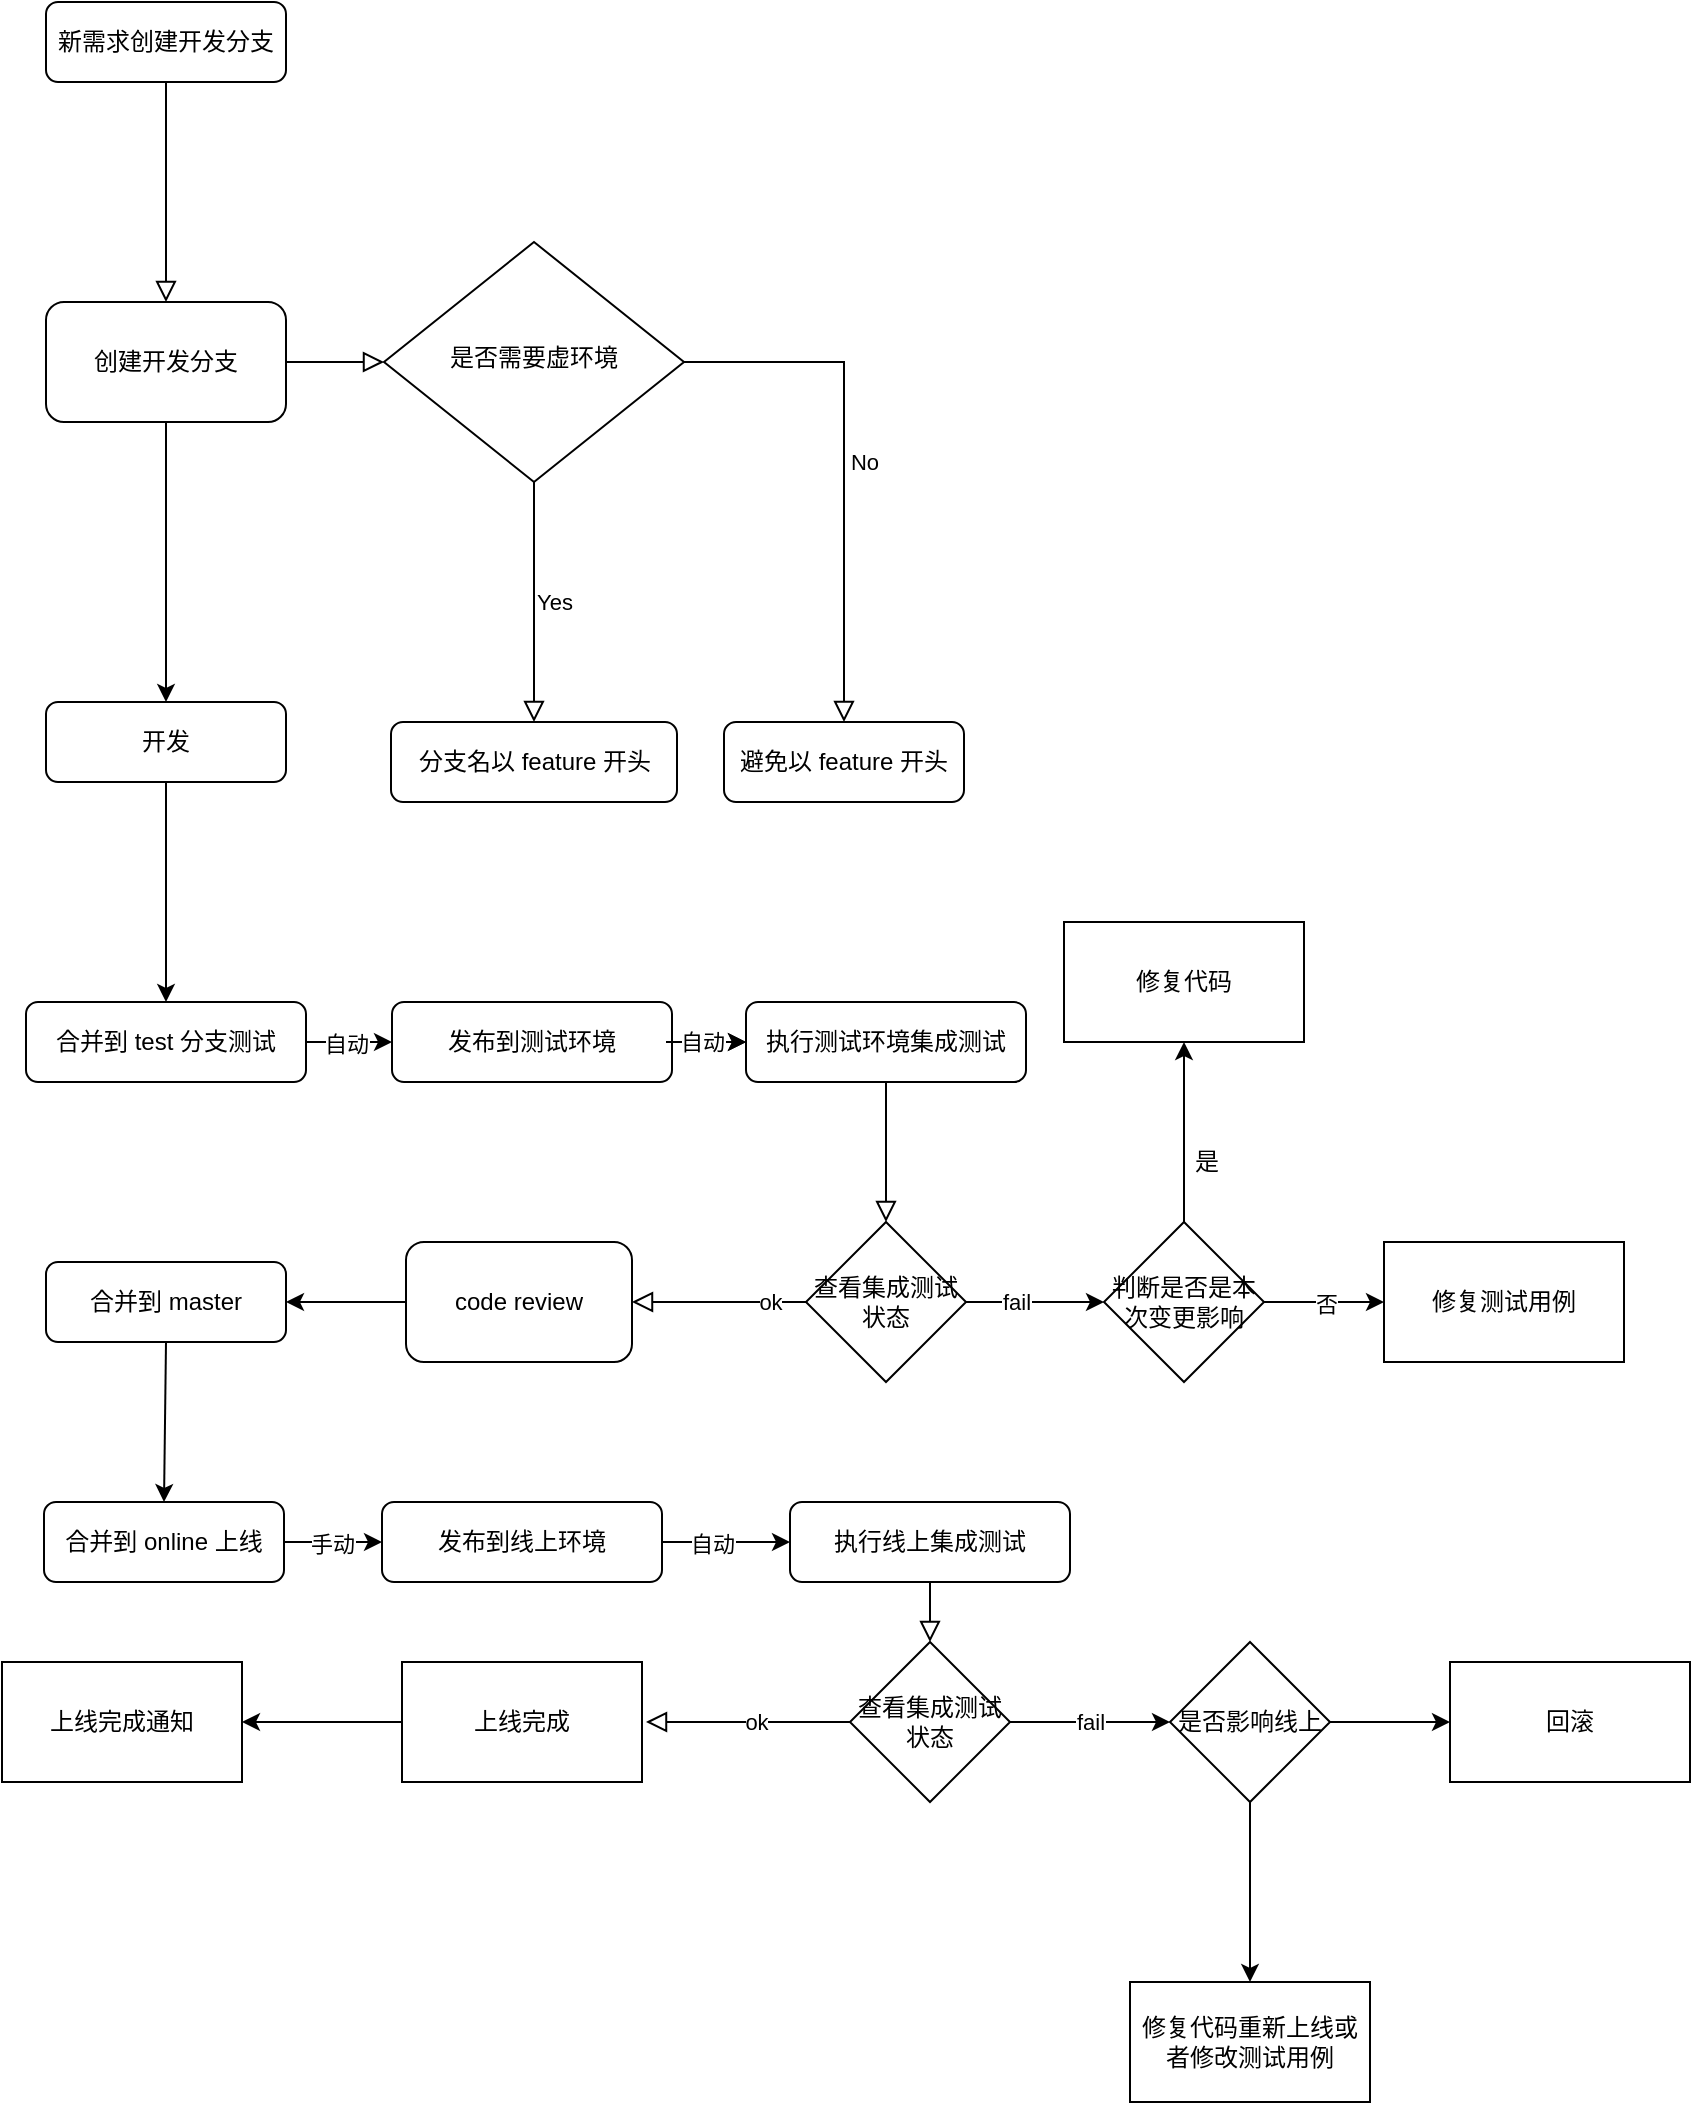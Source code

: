 <mxfile version="21.0.6" type="github">
  <diagram id="C5RBs43oDa-KdzZeNtuy" name="Page-1">
    <mxGraphModel dx="2102" dy="1173" grid="1" gridSize="10" guides="1" tooltips="1" connect="1" arrows="1" fold="1" page="1" pageScale="1" pageWidth="827" pageHeight="1169" math="0" shadow="0">
      <root>
        <mxCell id="WIyWlLk6GJQsqaUBKTNV-0" />
        <mxCell id="WIyWlLk6GJQsqaUBKTNV-1" parent="WIyWlLk6GJQsqaUBKTNV-0" />
        <mxCell id="WIyWlLk6GJQsqaUBKTNV-2" value="" style="rounded=0;html=1;jettySize=auto;orthogonalLoop=1;fontSize=11;endArrow=block;endFill=0;endSize=8;strokeWidth=1;shadow=0;labelBackgroundColor=none;edgeStyle=orthogonalEdgeStyle;entryX=0.5;entryY=0;entryDx=0;entryDy=0;" parent="WIyWlLk6GJQsqaUBKTNV-1" source="WIyWlLk6GJQsqaUBKTNV-3" target="bBfaDSPvjs4iBAGI9TxI-4" edge="1">
          <mxGeometry relative="1" as="geometry" />
        </mxCell>
        <mxCell id="WIyWlLk6GJQsqaUBKTNV-3" value="新需求创建开发分支" style="rounded=1;whiteSpace=wrap;html=1;fontSize=12;glass=0;strokeWidth=1;shadow=0;" parent="WIyWlLk6GJQsqaUBKTNV-1" vertex="1">
          <mxGeometry x="230" y="260" width="120" height="40" as="geometry" />
        </mxCell>
        <mxCell id="WIyWlLk6GJQsqaUBKTNV-5" value="No" style="edgeStyle=orthogonalEdgeStyle;rounded=0;html=1;jettySize=auto;orthogonalLoop=1;fontSize=11;endArrow=block;endFill=0;endSize=8;strokeWidth=1;shadow=0;labelBackgroundColor=none;" parent="WIyWlLk6GJQsqaUBKTNV-1" source="WIyWlLk6GJQsqaUBKTNV-6" target="WIyWlLk6GJQsqaUBKTNV-7" edge="1">
          <mxGeometry y="10" relative="1" as="geometry">
            <mxPoint as="offset" />
          </mxGeometry>
        </mxCell>
        <mxCell id="WIyWlLk6GJQsqaUBKTNV-6" value="是否需要虚环境" style="rhombus;whiteSpace=wrap;html=1;shadow=0;fontFamily=Helvetica;fontSize=12;align=center;strokeWidth=1;spacing=6;spacingTop=-4;" parent="WIyWlLk6GJQsqaUBKTNV-1" vertex="1">
          <mxGeometry x="399" y="380" width="150" height="120" as="geometry" />
        </mxCell>
        <mxCell id="WIyWlLk6GJQsqaUBKTNV-7" value="避免以 feature 开头" style="rounded=1;whiteSpace=wrap;html=1;fontSize=12;glass=0;strokeWidth=1;shadow=0;" parent="WIyWlLk6GJQsqaUBKTNV-1" vertex="1">
          <mxGeometry x="569" y="620" width="120" height="40" as="geometry" />
        </mxCell>
        <mxCell id="WIyWlLk6GJQsqaUBKTNV-11" value="开发" style="rounded=1;whiteSpace=wrap;html=1;fontSize=12;glass=0;strokeWidth=1;shadow=0;" parent="WIyWlLk6GJQsqaUBKTNV-1" vertex="1">
          <mxGeometry x="230" y="610" width="120" height="40" as="geometry" />
        </mxCell>
        <mxCell id="bBfaDSPvjs4iBAGI9TxI-4" value="创建开发分支" style="rounded=1;whiteSpace=wrap;html=1;" vertex="1" parent="WIyWlLk6GJQsqaUBKTNV-1">
          <mxGeometry x="230" y="410" width="120" height="60" as="geometry" />
        </mxCell>
        <mxCell id="bBfaDSPvjs4iBAGI9TxI-5" value="" style="rounded=0;html=1;jettySize=auto;orthogonalLoop=1;fontSize=11;endArrow=block;endFill=0;endSize=8;strokeWidth=1;shadow=0;labelBackgroundColor=none;edgeStyle=orthogonalEdgeStyle;exitX=1;exitY=0.5;exitDx=0;exitDy=0;entryX=0;entryY=0.5;entryDx=0;entryDy=0;" edge="1" parent="WIyWlLk6GJQsqaUBKTNV-1" source="bBfaDSPvjs4iBAGI9TxI-4" target="WIyWlLk6GJQsqaUBKTNV-6">
          <mxGeometry x="0.184" y="20" relative="1" as="geometry">
            <mxPoint as="offset" />
            <mxPoint x="290" y="690" as="sourcePoint" />
            <mxPoint x="290" y="800" as="targetPoint" />
            <Array as="points">
              <mxPoint x="369" y="440" />
              <mxPoint x="369" y="440" />
            </Array>
          </mxGeometry>
        </mxCell>
        <mxCell id="bBfaDSPvjs4iBAGI9TxI-6" value="分支名以 feature 开头" style="rounded=1;whiteSpace=wrap;html=1;" vertex="1" parent="WIyWlLk6GJQsqaUBKTNV-1">
          <mxGeometry x="402.5" y="620" width="143" height="40" as="geometry" />
        </mxCell>
        <mxCell id="bBfaDSPvjs4iBAGI9TxI-7" value="Yes" style="edgeStyle=orthogonalEdgeStyle;rounded=0;html=1;jettySize=auto;orthogonalLoop=1;fontSize=11;endArrow=block;endFill=0;endSize=8;strokeWidth=1;shadow=0;labelBackgroundColor=none;exitX=0.5;exitY=1;exitDx=0;exitDy=0;entryX=0.5;entryY=0;entryDx=0;entryDy=0;" edge="1" parent="WIyWlLk6GJQsqaUBKTNV-1" source="WIyWlLk6GJQsqaUBKTNV-6" target="bBfaDSPvjs4iBAGI9TxI-6">
          <mxGeometry y="10" relative="1" as="geometry">
            <mxPoint as="offset" />
            <mxPoint x="559" y="450" as="sourcePoint" />
            <mxPoint x="474" y="600" as="targetPoint" />
          </mxGeometry>
        </mxCell>
        <mxCell id="bBfaDSPvjs4iBAGI9TxI-10" value="合并到 test 分支测试" style="rounded=1;whiteSpace=wrap;html=1;fontSize=12;glass=0;strokeWidth=1;shadow=0;" vertex="1" parent="WIyWlLk6GJQsqaUBKTNV-1">
          <mxGeometry x="220" y="760" width="140" height="40" as="geometry" />
        </mxCell>
        <mxCell id="bBfaDSPvjs4iBAGI9TxI-11" value="合并到 master" style="rounded=1;whiteSpace=wrap;html=1;fontSize=12;glass=0;strokeWidth=1;shadow=0;" vertex="1" parent="WIyWlLk6GJQsqaUBKTNV-1">
          <mxGeometry x="230" y="890" width="120" height="40" as="geometry" />
        </mxCell>
        <mxCell id="bBfaDSPvjs4iBAGI9TxI-29" style="edgeStyle=orthogonalEdgeStyle;rounded=0;orthogonalLoop=1;jettySize=auto;html=1;exitX=1;exitY=0.5;exitDx=0;exitDy=0;" edge="1" parent="WIyWlLk6GJQsqaUBKTNV-1" source="bBfaDSPvjs4iBAGI9TxI-12">
          <mxGeometry relative="1" as="geometry">
            <mxPoint x="543" y="780" as="targetPoint" />
          </mxGeometry>
        </mxCell>
        <mxCell id="bBfaDSPvjs4iBAGI9TxI-62" value="" style="edgeStyle=orthogonalEdgeStyle;rounded=0;orthogonalLoop=1;jettySize=auto;html=1;" edge="1" parent="WIyWlLk6GJQsqaUBKTNV-1" source="bBfaDSPvjs4iBAGI9TxI-12" target="bBfaDSPvjs4iBAGI9TxI-13">
          <mxGeometry relative="1" as="geometry" />
        </mxCell>
        <mxCell id="bBfaDSPvjs4iBAGI9TxI-12" value="发布到测试环境" style="rounded=1;whiteSpace=wrap;html=1;fontSize=12;glass=0;strokeWidth=1;shadow=0;" vertex="1" parent="WIyWlLk6GJQsqaUBKTNV-1">
          <mxGeometry x="403" y="760" width="140" height="40" as="geometry" />
        </mxCell>
        <mxCell id="bBfaDSPvjs4iBAGI9TxI-13" value="执行测试环境集成测试" style="rounded=1;whiteSpace=wrap;html=1;fontSize=12;glass=0;strokeWidth=1;shadow=0;" vertex="1" parent="WIyWlLk6GJQsqaUBKTNV-1">
          <mxGeometry x="580" y="760" width="140" height="40" as="geometry" />
        </mxCell>
        <mxCell id="bBfaDSPvjs4iBAGI9TxI-14" value="合并到 online 上线" style="rounded=1;whiteSpace=wrap;html=1;fontSize=12;glass=0;strokeWidth=1;shadow=0;" vertex="1" parent="WIyWlLk6GJQsqaUBKTNV-1">
          <mxGeometry x="229" y="1010" width="120" height="40" as="geometry" />
        </mxCell>
        <mxCell id="bBfaDSPvjs4iBAGI9TxI-15" value="发布到线上环境" style="rounded=1;whiteSpace=wrap;html=1;fontSize=12;glass=0;strokeWidth=1;shadow=0;" vertex="1" parent="WIyWlLk6GJQsqaUBKTNV-1">
          <mxGeometry x="398" y="1010" width="140" height="40" as="geometry" />
        </mxCell>
        <mxCell id="bBfaDSPvjs4iBAGI9TxI-16" value="执行线上集成测试" style="rounded=1;whiteSpace=wrap;html=1;fontSize=12;glass=0;strokeWidth=1;shadow=0;" vertex="1" parent="WIyWlLk6GJQsqaUBKTNV-1">
          <mxGeometry x="602" y="1010" width="140" height="40" as="geometry" />
        </mxCell>
        <mxCell id="bBfaDSPvjs4iBAGI9TxI-21" value="" style="endArrow=classic;html=1;rounded=0;exitX=0.5;exitY=1;exitDx=0;exitDy=0;entryX=0.5;entryY=0;entryDx=0;entryDy=0;" edge="1" parent="WIyWlLk6GJQsqaUBKTNV-1" source="bBfaDSPvjs4iBAGI9TxI-4" target="WIyWlLk6GJQsqaUBKTNV-11">
          <mxGeometry width="50" height="50" relative="1" as="geometry">
            <mxPoint x="260" y="530" as="sourcePoint" />
            <mxPoint x="310" y="480" as="targetPoint" />
          </mxGeometry>
        </mxCell>
        <mxCell id="bBfaDSPvjs4iBAGI9TxI-24" value="" style="endArrow=classic;html=1;rounded=0;exitX=0.5;exitY=1;exitDx=0;exitDy=0;entryX=0.5;entryY=0;entryDx=0;entryDy=0;" edge="1" parent="WIyWlLk6GJQsqaUBKTNV-1" source="WIyWlLk6GJQsqaUBKTNV-11" target="bBfaDSPvjs4iBAGI9TxI-10">
          <mxGeometry width="50" height="50" relative="1" as="geometry">
            <mxPoint x="300" y="480" as="sourcePoint" />
            <mxPoint x="300" y="700" as="targetPoint" />
          </mxGeometry>
        </mxCell>
        <mxCell id="bBfaDSPvjs4iBAGI9TxI-26" value="" style="endArrow=classic;html=1;rounded=0;entryX=0.5;entryY=0;entryDx=0;entryDy=0;exitX=0.5;exitY=1;exitDx=0;exitDy=0;" edge="1" parent="WIyWlLk6GJQsqaUBKTNV-1" source="bBfaDSPvjs4iBAGI9TxI-11" target="bBfaDSPvjs4iBAGI9TxI-14">
          <mxGeometry width="50" height="50" relative="1" as="geometry">
            <mxPoint x="300" y="810" as="sourcePoint" />
            <mxPoint x="300" y="900" as="targetPoint" />
          </mxGeometry>
        </mxCell>
        <mxCell id="bBfaDSPvjs4iBAGI9TxI-27" value="" style="endArrow=classic;html=1;rounded=0;exitX=1;exitY=0.5;exitDx=0;exitDy=0;entryX=0;entryY=0.5;entryDx=0;entryDy=0;" edge="1" parent="WIyWlLk6GJQsqaUBKTNV-1" source="bBfaDSPvjs4iBAGI9TxI-10" target="bBfaDSPvjs4iBAGI9TxI-12">
          <mxGeometry width="50" height="50" relative="1" as="geometry">
            <mxPoint x="370" y="820" as="sourcePoint" />
            <mxPoint x="420" y="770" as="targetPoint" />
          </mxGeometry>
        </mxCell>
        <mxCell id="bBfaDSPvjs4iBAGI9TxI-61" value="自动" style="edgeLabel;html=1;align=center;verticalAlign=middle;resizable=0;points=[];" vertex="1" connectable="0" parent="bBfaDSPvjs4iBAGI9TxI-27">
          <mxGeometry x="-0.07" relative="1" as="geometry">
            <mxPoint y="1" as="offset" />
          </mxGeometry>
        </mxCell>
        <mxCell id="bBfaDSPvjs4iBAGI9TxI-28" value="" style="endArrow=classic;html=1;rounded=0;entryX=0;entryY=0.5;entryDx=0;entryDy=0;" edge="1" parent="WIyWlLk6GJQsqaUBKTNV-1" target="bBfaDSPvjs4iBAGI9TxI-13">
          <mxGeometry width="50" height="50" relative="1" as="geometry">
            <mxPoint x="540" y="780" as="sourcePoint" />
            <mxPoint x="413" y="790" as="targetPoint" />
          </mxGeometry>
        </mxCell>
        <mxCell id="bBfaDSPvjs4iBAGI9TxI-63" value="自动" style="edgeLabel;html=1;align=center;verticalAlign=middle;resizable=0;points=[];" vertex="1" connectable="0" parent="bBfaDSPvjs4iBAGI9TxI-28">
          <mxGeometry x="-0.1" y="1" relative="1" as="geometry">
            <mxPoint y="1" as="offset" />
          </mxGeometry>
        </mxCell>
        <mxCell id="bBfaDSPvjs4iBAGI9TxI-30" value="" style="endArrow=classic;html=1;rounded=0;entryX=0;entryY=0.5;entryDx=0;entryDy=0;exitX=1;exitY=0.5;exitDx=0;exitDy=0;" edge="1" parent="WIyWlLk6GJQsqaUBKTNV-1" source="bBfaDSPvjs4iBAGI9TxI-15" target="bBfaDSPvjs4iBAGI9TxI-16">
          <mxGeometry width="50" height="50" relative="1" as="geometry">
            <mxPoint x="550" y="790" as="sourcePoint" />
            <mxPoint x="579" y="790" as="targetPoint" />
          </mxGeometry>
        </mxCell>
        <mxCell id="bBfaDSPvjs4iBAGI9TxI-65" value="自动" style="edgeLabel;html=1;align=center;verticalAlign=middle;resizable=0;points=[];" vertex="1" connectable="0" parent="bBfaDSPvjs4iBAGI9TxI-30">
          <mxGeometry x="-0.226" relative="1" as="geometry">
            <mxPoint y="1" as="offset" />
          </mxGeometry>
        </mxCell>
        <mxCell id="bBfaDSPvjs4iBAGI9TxI-31" value="" style="endArrow=classic;html=1;rounded=0;exitX=1;exitY=0.5;exitDx=0;exitDy=0;entryX=0;entryY=0.5;entryDx=0;entryDy=0;" edge="1" parent="WIyWlLk6GJQsqaUBKTNV-1" source="bBfaDSPvjs4iBAGI9TxI-14" target="bBfaDSPvjs4iBAGI9TxI-15">
          <mxGeometry width="50" height="50" relative="1" as="geometry">
            <mxPoint x="370" y="790" as="sourcePoint" />
            <mxPoint x="413" y="790" as="targetPoint" />
          </mxGeometry>
        </mxCell>
        <mxCell id="bBfaDSPvjs4iBAGI9TxI-64" value="手动" style="edgeLabel;html=1;align=center;verticalAlign=middle;resizable=0;points=[];" vertex="1" connectable="0" parent="bBfaDSPvjs4iBAGI9TxI-31">
          <mxGeometry x="-0.02" relative="1" as="geometry">
            <mxPoint y="1" as="offset" />
          </mxGeometry>
        </mxCell>
        <mxCell id="bBfaDSPvjs4iBAGI9TxI-44" value="" style="edgeStyle=orthogonalEdgeStyle;rounded=0;orthogonalLoop=1;jettySize=auto;html=1;" edge="1" parent="WIyWlLk6GJQsqaUBKTNV-1" source="bBfaDSPvjs4iBAGI9TxI-34" target="bBfaDSPvjs4iBAGI9TxI-43">
          <mxGeometry relative="1" as="geometry" />
        </mxCell>
        <mxCell id="bBfaDSPvjs4iBAGI9TxI-53" value="fail" style="edgeLabel;html=1;align=center;verticalAlign=middle;resizable=0;points=[];" vertex="1" connectable="0" parent="bBfaDSPvjs4iBAGI9TxI-44">
          <mxGeometry x="-0.275" y="1" relative="1" as="geometry">
            <mxPoint y="1" as="offset" />
          </mxGeometry>
        </mxCell>
        <mxCell id="bBfaDSPvjs4iBAGI9TxI-34" value="查看集成测试状态" style="rhombus;whiteSpace=wrap;html=1;" vertex="1" parent="WIyWlLk6GJQsqaUBKTNV-1">
          <mxGeometry x="610" y="870" width="80" height="80" as="geometry" />
        </mxCell>
        <mxCell id="bBfaDSPvjs4iBAGI9TxI-35" value="" style="edgeStyle=orthogonalEdgeStyle;rounded=0;html=1;jettySize=auto;orthogonalLoop=1;fontSize=11;endArrow=block;endFill=0;endSize=8;strokeWidth=1;shadow=0;labelBackgroundColor=none;exitX=0.5;exitY=1;exitDx=0;exitDy=0;entryX=0.5;entryY=0;entryDx=0;entryDy=0;" edge="1" parent="WIyWlLk6GJQsqaUBKTNV-1" source="bBfaDSPvjs4iBAGI9TxI-13" target="bBfaDSPvjs4iBAGI9TxI-34">
          <mxGeometry y="10" relative="1" as="geometry">
            <mxPoint as="offset" />
            <mxPoint x="484" y="510" as="sourcePoint" />
            <mxPoint x="484" y="630" as="targetPoint" />
          </mxGeometry>
        </mxCell>
        <mxCell id="bBfaDSPvjs4iBAGI9TxI-36" value="" style="edgeStyle=orthogonalEdgeStyle;rounded=0;html=1;jettySize=auto;orthogonalLoop=1;fontSize=11;endArrow=block;endFill=0;endSize=8;strokeWidth=1;shadow=0;labelBackgroundColor=none;exitX=0;exitY=0.5;exitDx=0;exitDy=0;entryX=1;entryY=0.5;entryDx=0;entryDy=0;" edge="1" parent="WIyWlLk6GJQsqaUBKTNV-1" source="bBfaDSPvjs4iBAGI9TxI-34" target="bBfaDSPvjs4iBAGI9TxI-67">
          <mxGeometry x="-0.004" y="10" relative="1" as="geometry">
            <mxPoint as="offset" />
            <mxPoint x="649" y="810" as="sourcePoint" />
            <mxPoint x="649" y="870" as="targetPoint" />
            <Array as="points">
              <mxPoint x="533" y="910" />
            </Array>
          </mxGeometry>
        </mxCell>
        <mxCell id="bBfaDSPvjs4iBAGI9TxI-66" value="ok" style="edgeLabel;html=1;align=center;verticalAlign=middle;resizable=0;points=[];" vertex="1" connectable="0" parent="bBfaDSPvjs4iBAGI9TxI-36">
          <mxGeometry x="-0.569" relative="1" as="geometry">
            <mxPoint as="offset" />
          </mxGeometry>
        </mxCell>
        <mxCell id="bBfaDSPvjs4iBAGI9TxI-55" value="fail" style="edgeStyle=orthogonalEdgeStyle;rounded=0;orthogonalLoop=1;jettySize=auto;html=1;" edge="1" parent="WIyWlLk6GJQsqaUBKTNV-1" source="bBfaDSPvjs4iBAGI9TxI-37" target="bBfaDSPvjs4iBAGI9TxI-54">
          <mxGeometry relative="1" as="geometry" />
        </mxCell>
        <mxCell id="bBfaDSPvjs4iBAGI9TxI-37" value="查看集成测试状态" style="rhombus;whiteSpace=wrap;html=1;" vertex="1" parent="WIyWlLk6GJQsqaUBKTNV-1">
          <mxGeometry x="632" y="1080" width="80" height="80" as="geometry" />
        </mxCell>
        <mxCell id="bBfaDSPvjs4iBAGI9TxI-38" value="" style="edgeStyle=orthogonalEdgeStyle;rounded=0;html=1;jettySize=auto;orthogonalLoop=1;fontSize=11;endArrow=block;endFill=0;endSize=8;strokeWidth=1;shadow=0;labelBackgroundColor=none;exitX=0.5;exitY=1;exitDx=0;exitDy=0;entryX=0.5;entryY=0;entryDx=0;entryDy=0;" edge="1" parent="WIyWlLk6GJQsqaUBKTNV-1" source="bBfaDSPvjs4iBAGI9TxI-16" target="bBfaDSPvjs4iBAGI9TxI-37">
          <mxGeometry y="10" relative="1" as="geometry">
            <mxPoint as="offset" />
            <mxPoint x="682" y="810" as="sourcePoint" />
            <mxPoint x="682" y="880" as="targetPoint" />
          </mxGeometry>
        </mxCell>
        <mxCell id="bBfaDSPvjs4iBAGI9TxI-72" value="" style="edgeStyle=orthogonalEdgeStyle;rounded=0;orthogonalLoop=1;jettySize=auto;html=1;" edge="1" parent="WIyWlLk6GJQsqaUBKTNV-1" source="bBfaDSPvjs4iBAGI9TxI-39" target="bBfaDSPvjs4iBAGI9TxI-71">
          <mxGeometry relative="1" as="geometry" />
        </mxCell>
        <mxCell id="bBfaDSPvjs4iBAGI9TxI-39" value="上线完成" style="rounded=0;whiteSpace=wrap;html=1;" vertex="1" parent="WIyWlLk6GJQsqaUBKTNV-1">
          <mxGeometry x="408" y="1090" width="120" height="60" as="geometry" />
        </mxCell>
        <mxCell id="bBfaDSPvjs4iBAGI9TxI-40" value="" style="edgeStyle=orthogonalEdgeStyle;rounded=0;html=1;jettySize=auto;orthogonalLoop=1;fontSize=11;endArrow=block;endFill=0;endSize=8;strokeWidth=1;shadow=0;labelBackgroundColor=none;exitX=0;exitY=0.5;exitDx=0;exitDy=0;" edge="1" parent="WIyWlLk6GJQsqaUBKTNV-1" source="bBfaDSPvjs4iBAGI9TxI-37">
          <mxGeometry y="10" relative="1" as="geometry">
            <mxPoint as="offset" />
            <mxPoint x="579" y="1119.5" as="sourcePoint" />
            <mxPoint x="530" y="1120" as="targetPoint" />
            <Array as="points">
              <mxPoint x="560" y="1120" />
            </Array>
          </mxGeometry>
        </mxCell>
        <mxCell id="bBfaDSPvjs4iBAGI9TxI-56" value="ok" style="edgeLabel;html=1;align=center;verticalAlign=middle;resizable=0;points=[];" vertex="1" connectable="0" parent="bBfaDSPvjs4iBAGI9TxI-40">
          <mxGeometry x="-0.072" relative="1" as="geometry">
            <mxPoint as="offset" />
          </mxGeometry>
        </mxCell>
        <mxCell id="bBfaDSPvjs4iBAGI9TxI-46" value="" style="edgeStyle=orthogonalEdgeStyle;rounded=0;orthogonalLoop=1;jettySize=auto;html=1;" edge="1" parent="WIyWlLk6GJQsqaUBKTNV-1" source="bBfaDSPvjs4iBAGI9TxI-43" target="bBfaDSPvjs4iBAGI9TxI-45">
          <mxGeometry relative="1" as="geometry" />
        </mxCell>
        <mxCell id="bBfaDSPvjs4iBAGI9TxI-48" value="" style="edgeStyle=orthogonalEdgeStyle;rounded=0;orthogonalLoop=1;jettySize=auto;html=1;" edge="1" parent="WIyWlLk6GJQsqaUBKTNV-1" source="bBfaDSPvjs4iBAGI9TxI-43" target="bBfaDSPvjs4iBAGI9TxI-47">
          <mxGeometry relative="1" as="geometry" />
        </mxCell>
        <mxCell id="bBfaDSPvjs4iBAGI9TxI-52" value="否" style="edgeLabel;html=1;align=center;verticalAlign=middle;resizable=0;points=[];" vertex="1" connectable="0" parent="bBfaDSPvjs4iBAGI9TxI-48">
          <mxGeometry x="0.033" relative="1" as="geometry">
            <mxPoint y="1" as="offset" />
          </mxGeometry>
        </mxCell>
        <mxCell id="bBfaDSPvjs4iBAGI9TxI-43" value="判断是否是本次变更影响" style="rhombus;whiteSpace=wrap;html=1;" vertex="1" parent="WIyWlLk6GJQsqaUBKTNV-1">
          <mxGeometry x="759" y="870" width="80" height="80" as="geometry" />
        </mxCell>
        <mxCell id="bBfaDSPvjs4iBAGI9TxI-45" value="修复代码" style="whiteSpace=wrap;html=1;" vertex="1" parent="WIyWlLk6GJQsqaUBKTNV-1">
          <mxGeometry x="739" y="720" width="120" height="60" as="geometry" />
        </mxCell>
        <mxCell id="bBfaDSPvjs4iBAGI9TxI-47" value="修复测试用例" style="whiteSpace=wrap;html=1;" vertex="1" parent="WIyWlLk6GJQsqaUBKTNV-1">
          <mxGeometry x="899" y="880" width="120" height="60" as="geometry" />
        </mxCell>
        <mxCell id="bBfaDSPvjs4iBAGI9TxI-51" value="是" style="text;html=1;align=center;verticalAlign=middle;resizable=0;points=[];autosize=1;strokeColor=none;fillColor=none;" vertex="1" parent="WIyWlLk6GJQsqaUBKTNV-1">
          <mxGeometry x="790" y="825" width="40" height="30" as="geometry" />
        </mxCell>
        <mxCell id="bBfaDSPvjs4iBAGI9TxI-58" value="" style="edgeStyle=orthogonalEdgeStyle;rounded=0;orthogonalLoop=1;jettySize=auto;html=1;" edge="1" parent="WIyWlLk6GJQsqaUBKTNV-1" source="bBfaDSPvjs4iBAGI9TxI-54" target="bBfaDSPvjs4iBAGI9TxI-57">
          <mxGeometry relative="1" as="geometry" />
        </mxCell>
        <mxCell id="bBfaDSPvjs4iBAGI9TxI-60" value="" style="edgeStyle=orthogonalEdgeStyle;rounded=0;orthogonalLoop=1;jettySize=auto;html=1;" edge="1" parent="WIyWlLk6GJQsqaUBKTNV-1" source="bBfaDSPvjs4iBAGI9TxI-54" target="bBfaDSPvjs4iBAGI9TxI-59">
          <mxGeometry relative="1" as="geometry" />
        </mxCell>
        <mxCell id="bBfaDSPvjs4iBAGI9TxI-54" value="是否影响线上" style="rhombus;whiteSpace=wrap;html=1;" vertex="1" parent="WIyWlLk6GJQsqaUBKTNV-1">
          <mxGeometry x="792" y="1080" width="80" height="80" as="geometry" />
        </mxCell>
        <mxCell id="bBfaDSPvjs4iBAGI9TxI-57" value="回滚" style="whiteSpace=wrap;html=1;" vertex="1" parent="WIyWlLk6GJQsqaUBKTNV-1">
          <mxGeometry x="932" y="1090" width="120" height="60" as="geometry" />
        </mxCell>
        <mxCell id="bBfaDSPvjs4iBAGI9TxI-59" value="修复代码重新上线或者修改测试用例" style="whiteSpace=wrap;html=1;" vertex="1" parent="WIyWlLk6GJQsqaUBKTNV-1">
          <mxGeometry x="772" y="1250" width="120" height="60" as="geometry" />
        </mxCell>
        <mxCell id="bBfaDSPvjs4iBAGI9TxI-67" value="code review" style="rounded=1;whiteSpace=wrap;html=1;" vertex="1" parent="WIyWlLk6GJQsqaUBKTNV-1">
          <mxGeometry x="410" y="880" width="113" height="60" as="geometry" />
        </mxCell>
        <mxCell id="bBfaDSPvjs4iBAGI9TxI-70" value="" style="endArrow=classic;html=1;rounded=0;exitX=0;exitY=0.5;exitDx=0;exitDy=0;entryX=1;entryY=0.5;entryDx=0;entryDy=0;" edge="1" parent="WIyWlLk6GJQsqaUBKTNV-1" source="bBfaDSPvjs4iBAGI9TxI-67" target="bBfaDSPvjs4iBAGI9TxI-11">
          <mxGeometry width="50" height="50" relative="1" as="geometry">
            <mxPoint x="530" y="900" as="sourcePoint" />
            <mxPoint x="580" y="850" as="targetPoint" />
          </mxGeometry>
        </mxCell>
        <mxCell id="bBfaDSPvjs4iBAGI9TxI-71" value="上线完成通知" style="whiteSpace=wrap;html=1;rounded=0;" vertex="1" parent="WIyWlLk6GJQsqaUBKTNV-1">
          <mxGeometry x="208" y="1090" width="120" height="60" as="geometry" />
        </mxCell>
      </root>
    </mxGraphModel>
  </diagram>
</mxfile>
